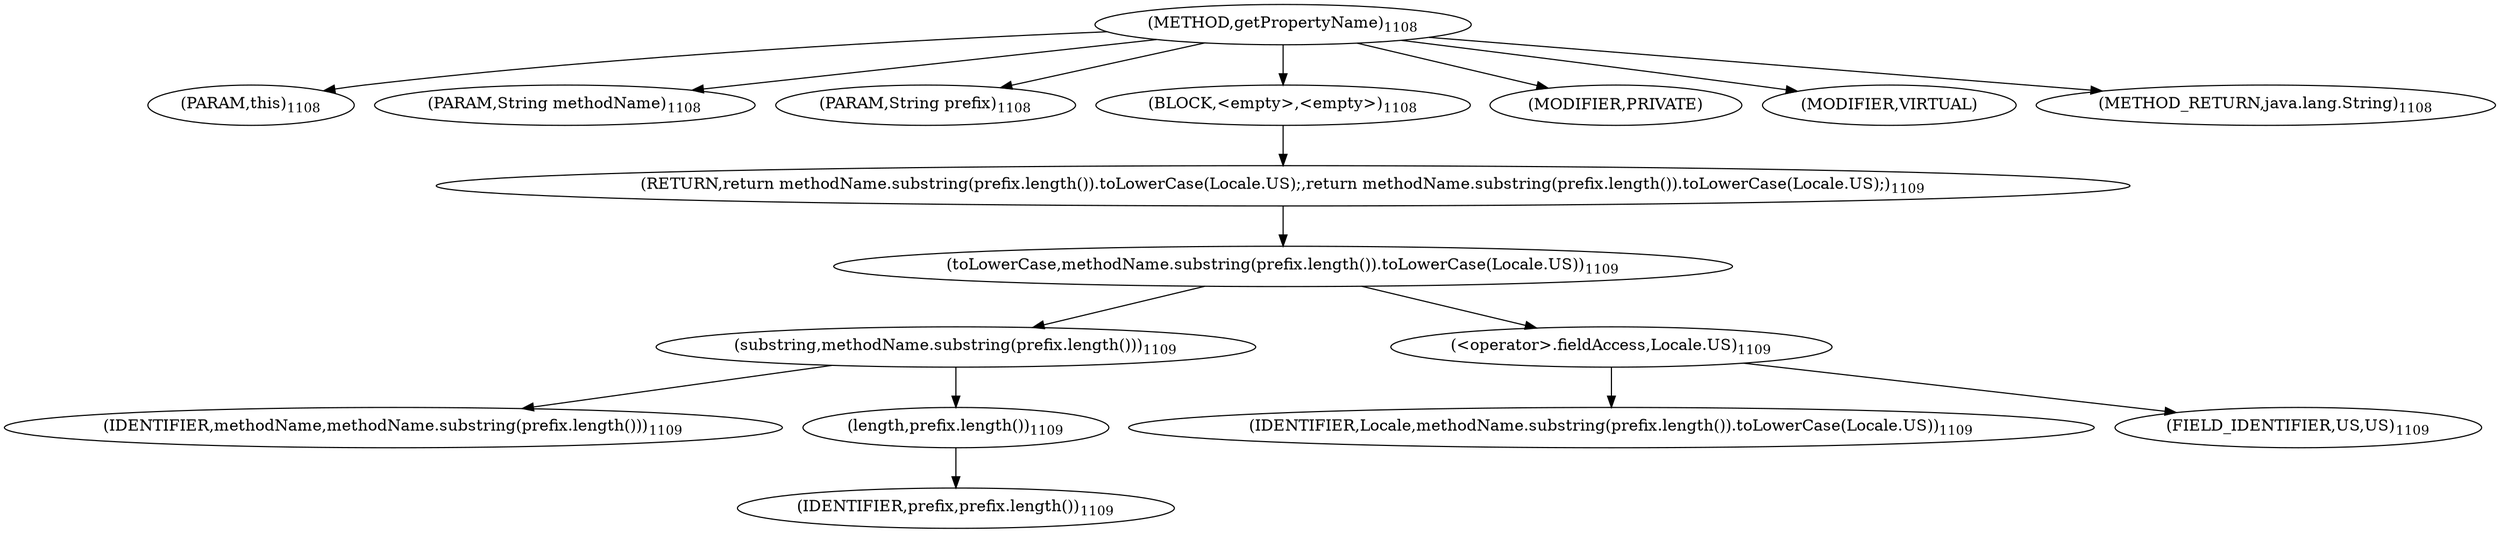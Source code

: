 digraph "getPropertyName" {  
"2206" [label = <(METHOD,getPropertyName)<SUB>1108</SUB>> ]
"2207" [label = <(PARAM,this)<SUB>1108</SUB>> ]
"2208" [label = <(PARAM,String methodName)<SUB>1108</SUB>> ]
"2209" [label = <(PARAM,String prefix)<SUB>1108</SUB>> ]
"2210" [label = <(BLOCK,&lt;empty&gt;,&lt;empty&gt;)<SUB>1108</SUB>> ]
"2211" [label = <(RETURN,return methodName.substring(prefix.length()).toLowerCase(Locale.US);,return methodName.substring(prefix.length()).toLowerCase(Locale.US);)<SUB>1109</SUB>> ]
"2212" [label = <(toLowerCase,methodName.substring(prefix.length()).toLowerCase(Locale.US))<SUB>1109</SUB>> ]
"2213" [label = <(substring,methodName.substring(prefix.length()))<SUB>1109</SUB>> ]
"2214" [label = <(IDENTIFIER,methodName,methodName.substring(prefix.length()))<SUB>1109</SUB>> ]
"2215" [label = <(length,prefix.length())<SUB>1109</SUB>> ]
"2216" [label = <(IDENTIFIER,prefix,prefix.length())<SUB>1109</SUB>> ]
"2217" [label = <(&lt;operator&gt;.fieldAccess,Locale.US)<SUB>1109</SUB>> ]
"2218" [label = <(IDENTIFIER,Locale,methodName.substring(prefix.length()).toLowerCase(Locale.US))<SUB>1109</SUB>> ]
"2219" [label = <(FIELD_IDENTIFIER,US,US)<SUB>1109</SUB>> ]
"2220" [label = <(MODIFIER,PRIVATE)> ]
"2221" [label = <(MODIFIER,VIRTUAL)> ]
"2222" [label = <(METHOD_RETURN,java.lang.String)<SUB>1108</SUB>> ]
  "2206" -> "2207" 
  "2206" -> "2208" 
  "2206" -> "2209" 
  "2206" -> "2210" 
  "2206" -> "2220" 
  "2206" -> "2221" 
  "2206" -> "2222" 
  "2210" -> "2211" 
  "2211" -> "2212" 
  "2212" -> "2213" 
  "2212" -> "2217" 
  "2213" -> "2214" 
  "2213" -> "2215" 
  "2215" -> "2216" 
  "2217" -> "2218" 
  "2217" -> "2219" 
}
